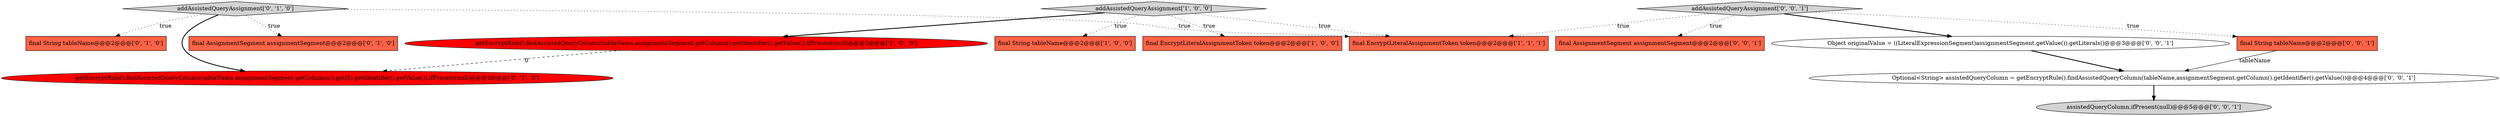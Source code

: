 digraph {
7 [style = filled, label = "addAssistedQueryAssignment['0', '1', '0']", fillcolor = lightgray, shape = diamond image = "AAA0AAABBB2BBB"];
6 [style = filled, label = "final AssignmentSegment assignmentSegment@@@2@@@['0', '1', '0']", fillcolor = tomato, shape = box image = "AAA0AAABBB2BBB"];
1 [style = filled, label = "final String tableName@@@2@@@['1', '0', '0']", fillcolor = tomato, shape = box image = "AAA0AAABBB1BBB"];
14 [style = filled, label = "Optional<String> assistedQueryColumn = getEncryptRule().findAssistedQueryColumn(tableName,assignmentSegment.getColumn().getIdentifier().getValue())@@@4@@@['0', '0', '1']", fillcolor = white, shape = ellipse image = "AAA0AAABBB3BBB"];
8 [style = filled, label = "getEncryptRule().findAssistedQueryColumn(tableName,assignmentSegment.getColumns().get(0).getIdentifier().getValue()).ifPresent(null)@@@3@@@['0', '1', '0']", fillcolor = red, shape = ellipse image = "AAA1AAABBB2BBB"];
0 [style = filled, label = "final EncryptLiteralAssignmentToken token@@@2@@@['1', '0', '0']", fillcolor = tomato, shape = box image = "AAA0AAABBB1BBB"];
5 [style = filled, label = "final String tableName@@@2@@@['0', '1', '0']", fillcolor = tomato, shape = box image = "AAA0AAABBB2BBB"];
2 [style = filled, label = "addAssistedQueryAssignment['1', '0', '0']", fillcolor = lightgray, shape = diamond image = "AAA0AAABBB1BBB"];
12 [style = filled, label = "final AssignmentSegment assignmentSegment@@@2@@@['0', '0', '1']", fillcolor = tomato, shape = box image = "AAA0AAABBB3BBB"];
9 [style = filled, label = "Object originalValue = ((LiteralExpressionSegment)assignmentSegment.getValue()).getLiterals()@@@3@@@['0', '0', '1']", fillcolor = white, shape = ellipse image = "AAA0AAABBB3BBB"];
11 [style = filled, label = "assistedQueryColumn.ifPresent(null)@@@5@@@['0', '0', '1']", fillcolor = lightgray, shape = ellipse image = "AAA0AAABBB3BBB"];
4 [style = filled, label = "getEncryptRule().findAssistedQueryColumn(tableName,assignmentSegment.getColumn().getIdentifier().getValue()).ifPresent(null)@@@3@@@['1', '0', '0']", fillcolor = red, shape = ellipse image = "AAA1AAABBB1BBB"];
13 [style = filled, label = "addAssistedQueryAssignment['0', '0', '1']", fillcolor = lightgray, shape = diamond image = "AAA0AAABBB3BBB"];
3 [style = filled, label = "final EncryptLiteralAssignmentToken token@@@2@@@['1', '1', '1']", fillcolor = tomato, shape = box image = "AAA0AAABBB1BBB"];
10 [style = filled, label = "final String tableName@@@2@@@['0', '0', '1']", fillcolor = tomato, shape = box image = "AAA0AAABBB3BBB"];
2->3 [style = dotted, label="true"];
7->6 [style = dotted, label="true"];
13->9 [style = bold, label=""];
2->0 [style = dotted, label="true"];
10->14 [style = solid, label="tableName"];
13->3 [style = dotted, label="true"];
13->10 [style = dotted, label="true"];
7->3 [style = dotted, label="true"];
2->1 [style = dotted, label="true"];
13->12 [style = dotted, label="true"];
2->4 [style = bold, label=""];
7->8 [style = bold, label=""];
14->11 [style = bold, label=""];
4->8 [style = dashed, label="0"];
7->5 [style = dotted, label="true"];
9->14 [style = bold, label=""];
}
